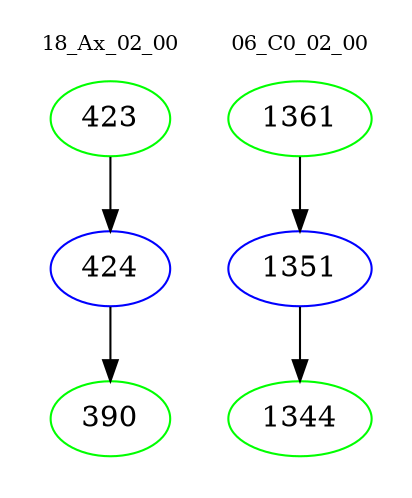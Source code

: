 digraph{
subgraph cluster_0 {
color = white
label = "18_Ax_02_00";
fontsize=10;
T0_423 [label="423", color="green"]
T0_423 -> T0_424 [color="black"]
T0_424 [label="424", color="blue"]
T0_424 -> T0_390 [color="black"]
T0_390 [label="390", color="green"]
}
subgraph cluster_1 {
color = white
label = "06_C0_02_00";
fontsize=10;
T1_1361 [label="1361", color="green"]
T1_1361 -> T1_1351 [color="black"]
T1_1351 [label="1351", color="blue"]
T1_1351 -> T1_1344 [color="black"]
T1_1344 [label="1344", color="green"]
}
}
